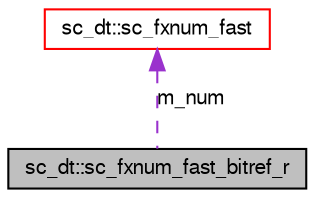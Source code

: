 digraph G
{
  edge [fontname="FreeSans",fontsize="10",labelfontname="FreeSans",labelfontsize="10"];
  node [fontname="FreeSans",fontsize="10",shape=record];
  Node1 [label="sc_dt::sc_fxnum_fast_bitref_r",height=0.2,width=0.4,color="black", fillcolor="grey75", style="filled" fontcolor="black"];
  Node2 -> Node1 [dir=back,color="darkorchid3",fontsize="10",style="dashed",label="m_num",fontname="FreeSans"];
  Node2 [label="sc_dt::sc_fxnum_fast",height=0.2,width=0.4,color="red", fillcolor="white", style="filled",URL="$a00078.html"];
}
